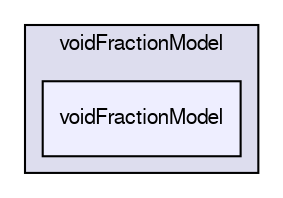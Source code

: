digraph "/home/cgoniva/CFDEM/CFDEM-x.x-2.1.x/CFDEMcoupling-PUBLIC/src/lagrangian/cfdemParticle/subModels/voidFractionModel/voidFractionModel" {
  compound=true
  node [ fontsize="10", fontname="FreeSans"];
  edge [ labelfontsize="10", labelfontname="FreeSans"];
  subgraph clusterdir_0d572a40199fd375b32c34ae9527b915 {
    graph [ bgcolor="#ddddee", pencolor="black", label="voidFractionModel" fontname="FreeSans", fontsize="10", URL="dir_0d572a40199fd375b32c34ae9527b915.html"]
  dir_ec28ef2e4687b5e37e60407d61c5479d [shape=box, label="voidFractionModel", style="filled", fillcolor="#eeeeff", pencolor="black", URL="dir_ec28ef2e4687b5e37e60407d61c5479d.html"];
  }
}
